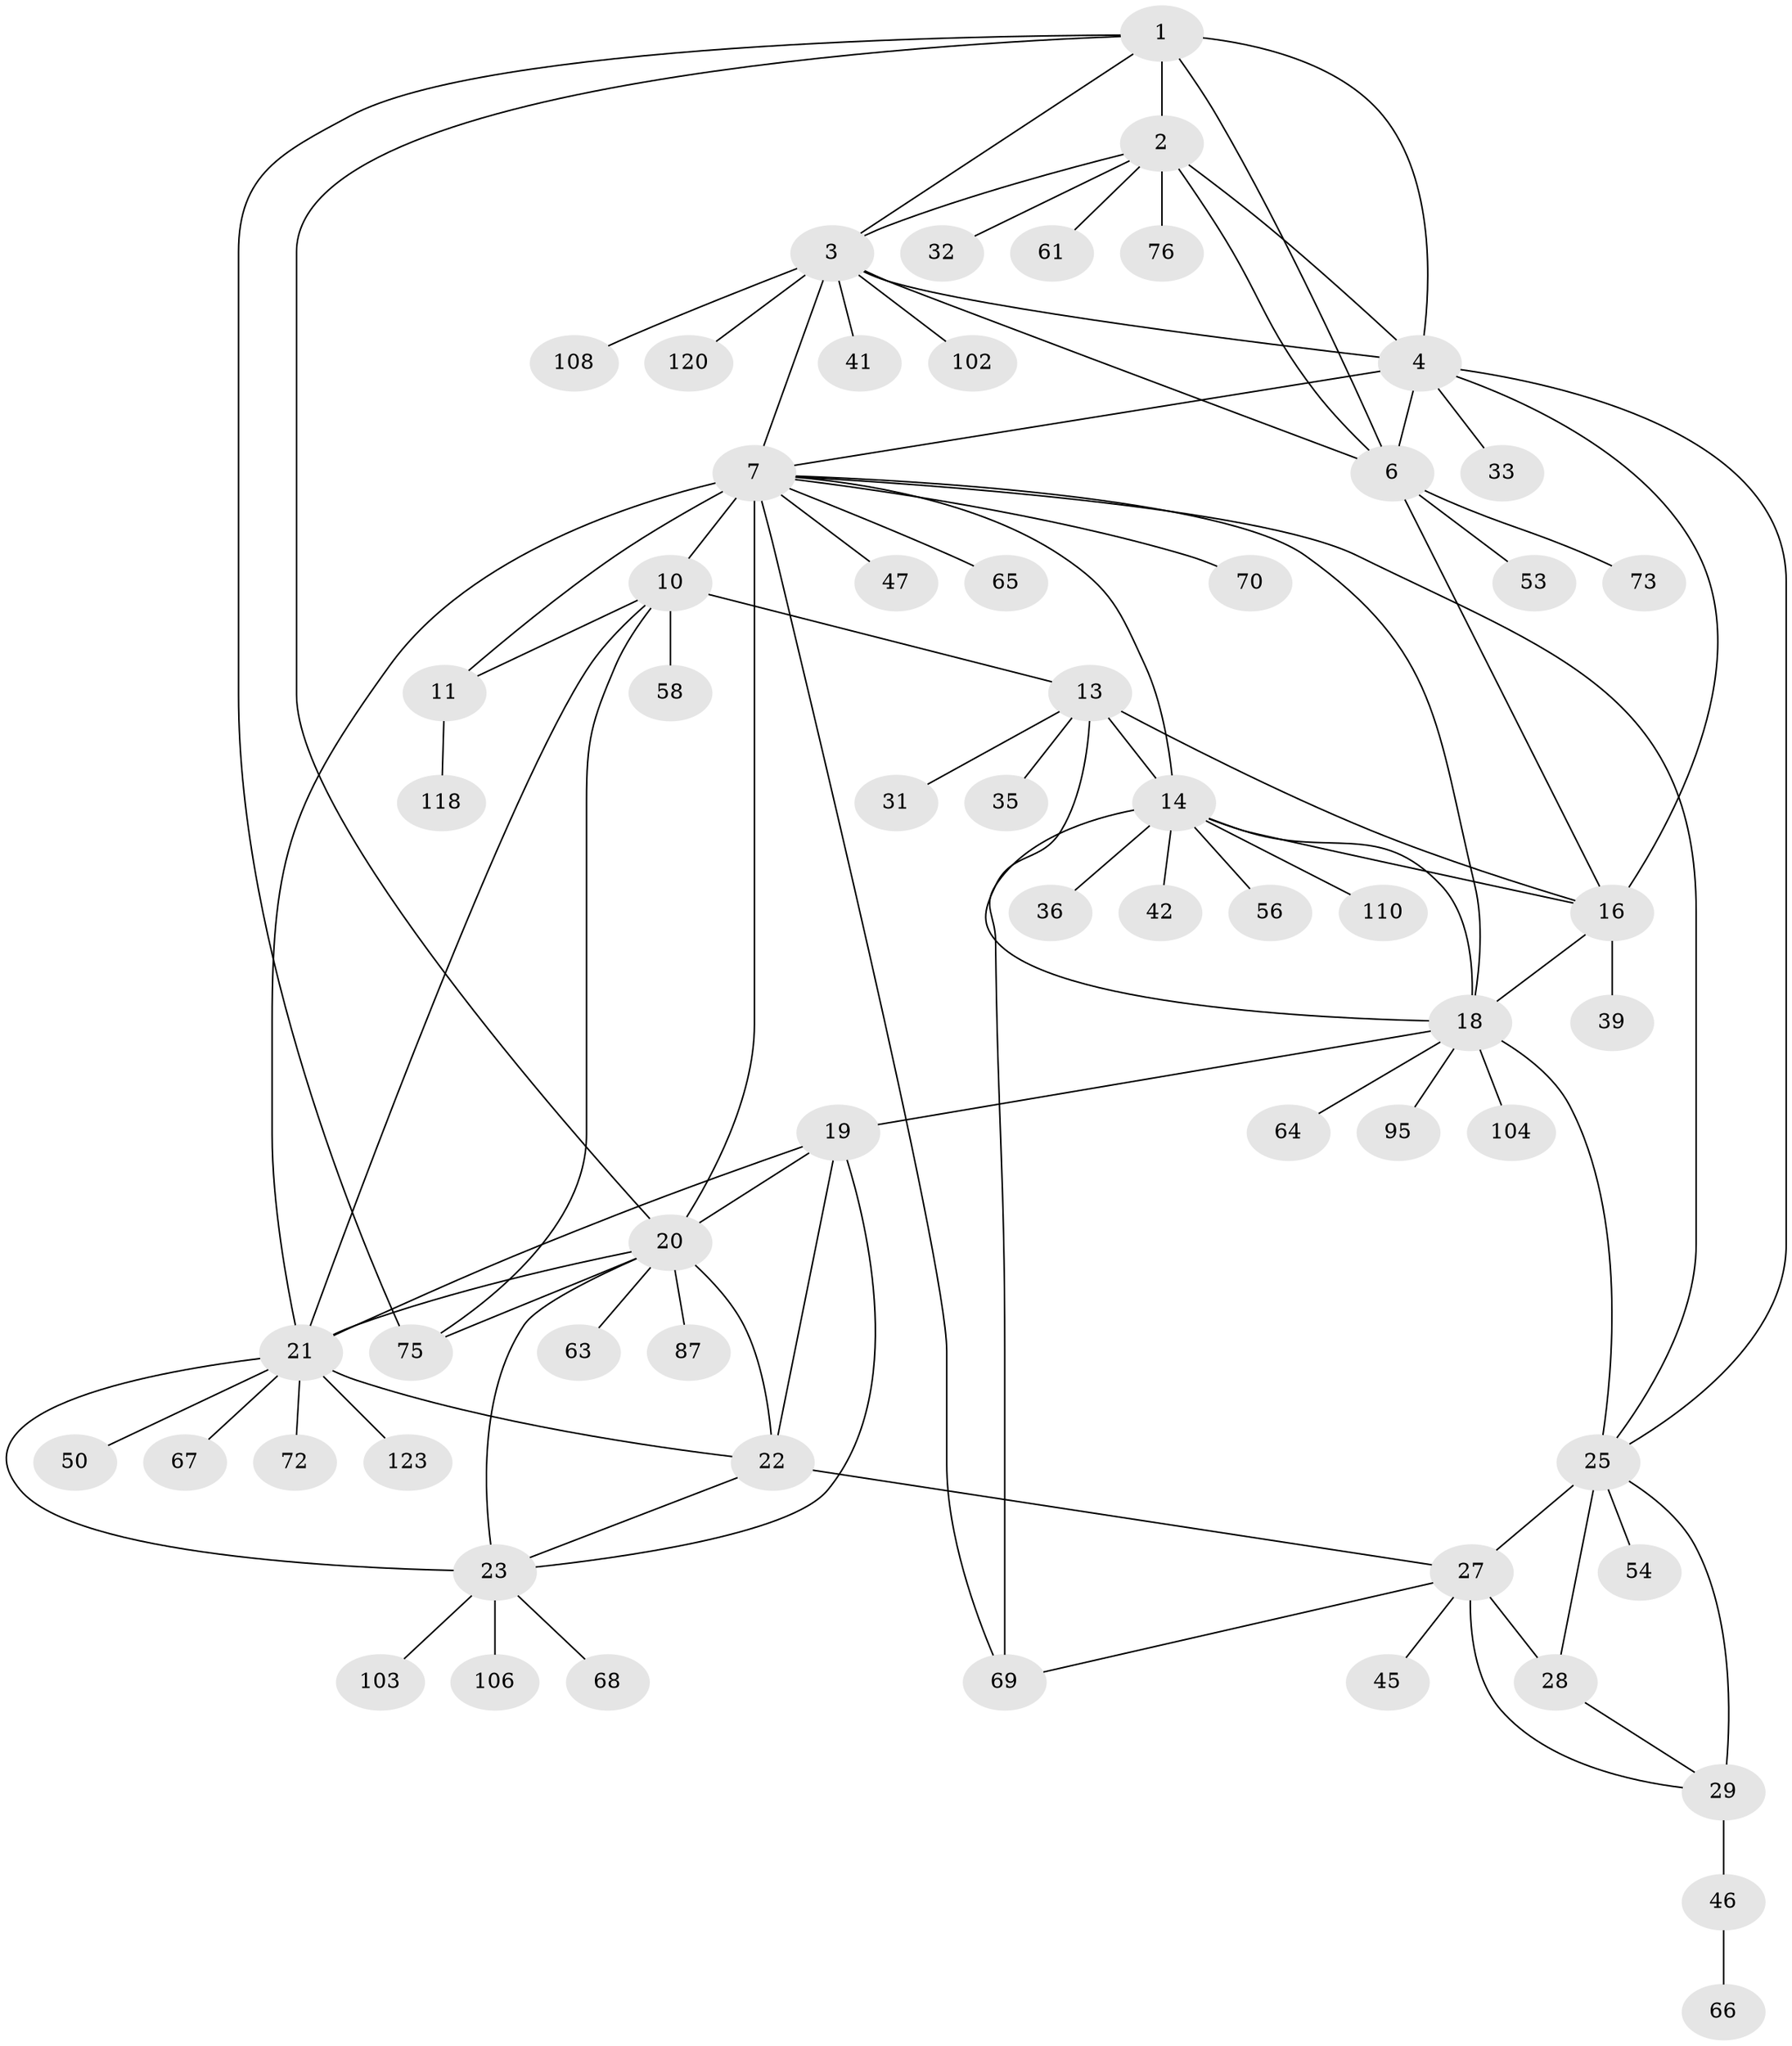 // original degree distribution, {7: 0.024390243902439025, 8: 0.07317073170731707, 11: 0.016260162601626018, 14: 0.008130081300813009, 6: 0.04878048780487805, 9: 0.024390243902439025, 10: 0.024390243902439025, 12: 0.008130081300813009, 13: 0.008130081300813009, 5: 0.016260162601626018, 1: 0.5691056910569106, 2: 0.14634146341463414, 3: 0.024390243902439025, 4: 0.008130081300813009}
// Generated by graph-tools (version 1.1) at 2025/19/03/04/25 18:19:51]
// undirected, 61 vertices, 95 edges
graph export_dot {
graph [start="1"]
  node [color=gray90,style=filled];
  1;
  2;
  3 [super="+37"];
  4 [super="+5+84+62"];
  6 [super="+43+116+94+112+79+52"];
  7 [super="+99+12+8"];
  10 [super="+38+34"];
  11;
  13 [super="+90+17"];
  14 [super="+40+15"];
  16;
  18 [super="+59"];
  19;
  20 [super="+24+71"];
  21;
  22 [super="+111"];
  23;
  25 [super="+81+26+30"];
  27 [super="+119+74+91+44+60+57"];
  28;
  29;
  31;
  32;
  33 [super="+105"];
  35;
  36;
  39;
  41;
  42 [super="+55"];
  45;
  46;
  47;
  50;
  53;
  54;
  56 [super="+83+117"];
  58;
  61;
  63;
  64;
  65;
  66;
  67;
  68;
  69;
  70;
  72;
  73;
  75 [super="+77+122+78"];
  76 [super="+98"];
  87;
  95;
  102 [super="+113"];
  103;
  104;
  106;
  108;
  110;
  118;
  120;
  123;
  1 -- 2;
  1 -- 3;
  1 -- 4 [weight=2];
  1 -- 6;
  1 -- 75;
  1 -- 20;
  2 -- 3;
  2 -- 4 [weight=2];
  2 -- 6;
  2 -- 32;
  2 -- 61;
  2 -- 76;
  3 -- 4 [weight=2];
  3 -- 6;
  3 -- 41;
  3 -- 102;
  3 -- 108;
  3 -- 120;
  3 -- 7;
  4 -- 6 [weight=2];
  4 -- 33;
  4 -- 25;
  4 -- 16;
  4 -- 7;
  6 -- 16;
  6 -- 53;
  6 -- 73;
  7 -- 10 [weight=4];
  7 -- 11 [weight=4];
  7 -- 69;
  7 -- 70;
  7 -- 18;
  7 -- 25;
  7 -- 65;
  7 -- 20;
  7 -- 21;
  7 -- 47;
  7 -- 14;
  10 -- 11;
  10 -- 58;
  10 -- 75;
  10 -- 13;
  10 -- 21;
  11 -- 118;
  13 -- 14 [weight=4];
  13 -- 16 [weight=2];
  13 -- 18 [weight=2];
  13 -- 31;
  13 -- 35;
  14 -- 16 [weight=2];
  14 -- 18 [weight=2];
  14 -- 36;
  14 -- 42;
  14 -- 56;
  14 -- 110;
  14 -- 69;
  16 -- 18;
  16 -- 39;
  18 -- 19;
  18 -- 64;
  18 -- 95;
  18 -- 104;
  18 -- 25;
  19 -- 20 [weight=2];
  19 -- 21;
  19 -- 22;
  19 -- 23;
  20 -- 21 [weight=2];
  20 -- 22 [weight=2];
  20 -- 23 [weight=2];
  20 -- 63;
  20 -- 87;
  20 -- 75;
  21 -- 22;
  21 -- 23;
  21 -- 50;
  21 -- 67;
  21 -- 72;
  21 -- 123;
  22 -- 23;
  22 -- 27;
  23 -- 68;
  23 -- 103;
  23 -- 106;
  25 -- 27 [weight=3];
  25 -- 28 [weight=3];
  25 -- 29 [weight=3];
  25 -- 54;
  27 -- 28;
  27 -- 29;
  27 -- 69;
  27 -- 45;
  28 -- 29;
  29 -- 46;
  46 -- 66;
}
